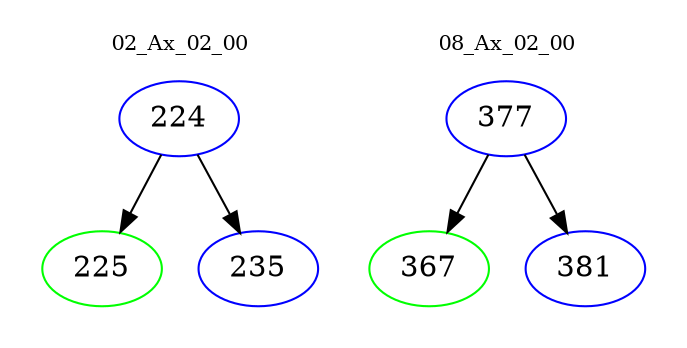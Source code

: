 digraph{
subgraph cluster_0 {
color = white
label = "02_Ax_02_00";
fontsize=10;
T0_224 [label="224", color="blue"]
T0_224 -> T0_225 [color="black"]
T0_225 [label="225", color="green"]
T0_224 -> T0_235 [color="black"]
T0_235 [label="235", color="blue"]
}
subgraph cluster_1 {
color = white
label = "08_Ax_02_00";
fontsize=10;
T1_377 [label="377", color="blue"]
T1_377 -> T1_367 [color="black"]
T1_367 [label="367", color="green"]
T1_377 -> T1_381 [color="black"]
T1_381 [label="381", color="blue"]
}
}
